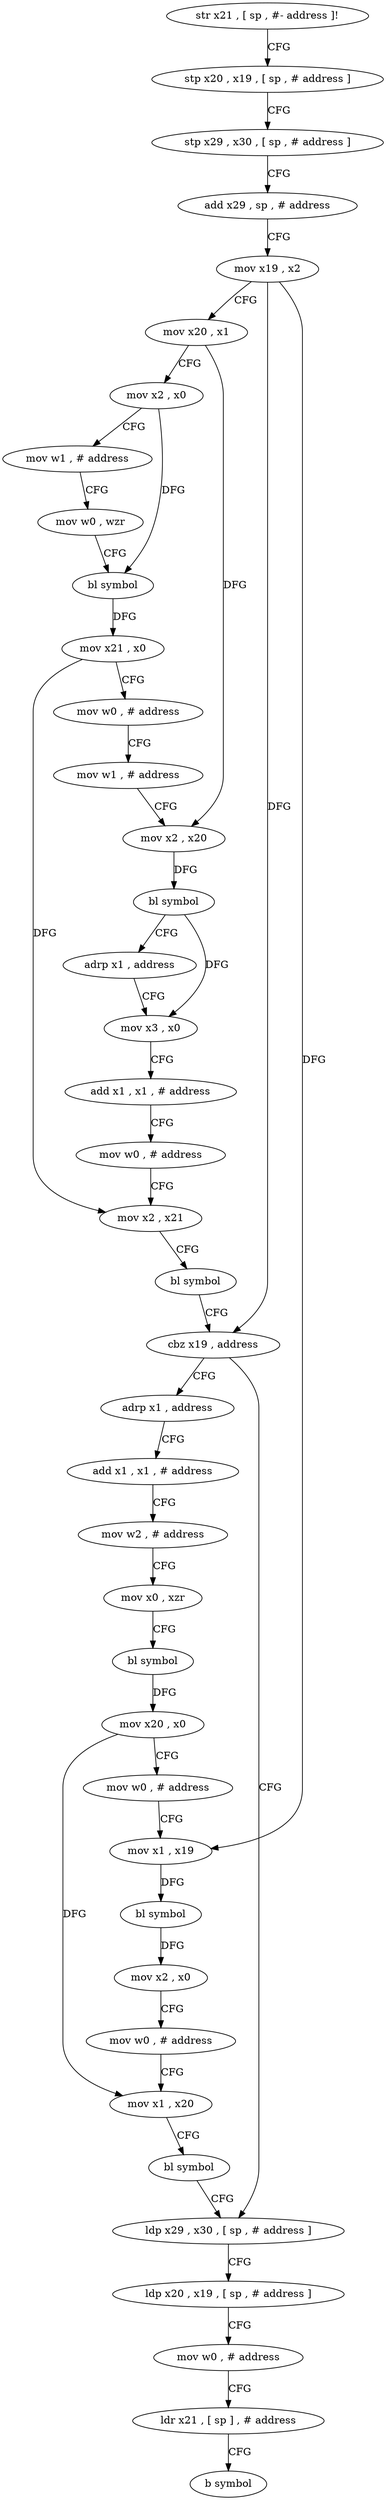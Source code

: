 digraph "func" {
"4221100" [label = "str x21 , [ sp , #- address ]!" ]
"4221104" [label = "stp x20 , x19 , [ sp , # address ]" ]
"4221108" [label = "stp x29 , x30 , [ sp , # address ]" ]
"4221112" [label = "add x29 , sp , # address" ]
"4221116" [label = "mov x19 , x2" ]
"4221120" [label = "mov x20 , x1" ]
"4221124" [label = "mov x2 , x0" ]
"4221128" [label = "mov w1 , # address" ]
"4221132" [label = "mov w0 , wzr" ]
"4221136" [label = "bl symbol" ]
"4221140" [label = "mov x21 , x0" ]
"4221144" [label = "mov w0 , # address" ]
"4221148" [label = "mov w1 , # address" ]
"4221152" [label = "mov x2 , x20" ]
"4221156" [label = "bl symbol" ]
"4221160" [label = "adrp x1 , address" ]
"4221164" [label = "mov x3 , x0" ]
"4221168" [label = "add x1 , x1 , # address" ]
"4221172" [label = "mov w0 , # address" ]
"4221176" [label = "mov x2 , x21" ]
"4221180" [label = "bl symbol" ]
"4221184" [label = "cbz x19 , address" ]
"4221240" [label = "ldp x29 , x30 , [ sp , # address ]" ]
"4221188" [label = "adrp x1 , address" ]
"4221244" [label = "ldp x20 , x19 , [ sp , # address ]" ]
"4221248" [label = "mov w0 , # address" ]
"4221252" [label = "ldr x21 , [ sp ] , # address" ]
"4221256" [label = "b symbol" ]
"4221192" [label = "add x1 , x1 , # address" ]
"4221196" [label = "mov w2 , # address" ]
"4221200" [label = "mov x0 , xzr" ]
"4221204" [label = "bl symbol" ]
"4221208" [label = "mov x20 , x0" ]
"4221212" [label = "mov w0 , # address" ]
"4221216" [label = "mov x1 , x19" ]
"4221220" [label = "bl symbol" ]
"4221224" [label = "mov x2 , x0" ]
"4221228" [label = "mov w0 , # address" ]
"4221232" [label = "mov x1 , x20" ]
"4221236" [label = "bl symbol" ]
"4221100" -> "4221104" [ label = "CFG" ]
"4221104" -> "4221108" [ label = "CFG" ]
"4221108" -> "4221112" [ label = "CFG" ]
"4221112" -> "4221116" [ label = "CFG" ]
"4221116" -> "4221120" [ label = "CFG" ]
"4221116" -> "4221184" [ label = "DFG" ]
"4221116" -> "4221216" [ label = "DFG" ]
"4221120" -> "4221124" [ label = "CFG" ]
"4221120" -> "4221152" [ label = "DFG" ]
"4221124" -> "4221128" [ label = "CFG" ]
"4221124" -> "4221136" [ label = "DFG" ]
"4221128" -> "4221132" [ label = "CFG" ]
"4221132" -> "4221136" [ label = "CFG" ]
"4221136" -> "4221140" [ label = "DFG" ]
"4221140" -> "4221144" [ label = "CFG" ]
"4221140" -> "4221176" [ label = "DFG" ]
"4221144" -> "4221148" [ label = "CFG" ]
"4221148" -> "4221152" [ label = "CFG" ]
"4221152" -> "4221156" [ label = "DFG" ]
"4221156" -> "4221160" [ label = "CFG" ]
"4221156" -> "4221164" [ label = "DFG" ]
"4221160" -> "4221164" [ label = "CFG" ]
"4221164" -> "4221168" [ label = "CFG" ]
"4221168" -> "4221172" [ label = "CFG" ]
"4221172" -> "4221176" [ label = "CFG" ]
"4221176" -> "4221180" [ label = "CFG" ]
"4221180" -> "4221184" [ label = "CFG" ]
"4221184" -> "4221240" [ label = "CFG" ]
"4221184" -> "4221188" [ label = "CFG" ]
"4221240" -> "4221244" [ label = "CFG" ]
"4221188" -> "4221192" [ label = "CFG" ]
"4221244" -> "4221248" [ label = "CFG" ]
"4221248" -> "4221252" [ label = "CFG" ]
"4221252" -> "4221256" [ label = "CFG" ]
"4221192" -> "4221196" [ label = "CFG" ]
"4221196" -> "4221200" [ label = "CFG" ]
"4221200" -> "4221204" [ label = "CFG" ]
"4221204" -> "4221208" [ label = "DFG" ]
"4221208" -> "4221212" [ label = "CFG" ]
"4221208" -> "4221232" [ label = "DFG" ]
"4221212" -> "4221216" [ label = "CFG" ]
"4221216" -> "4221220" [ label = "DFG" ]
"4221220" -> "4221224" [ label = "DFG" ]
"4221224" -> "4221228" [ label = "CFG" ]
"4221228" -> "4221232" [ label = "CFG" ]
"4221232" -> "4221236" [ label = "CFG" ]
"4221236" -> "4221240" [ label = "CFG" ]
}
